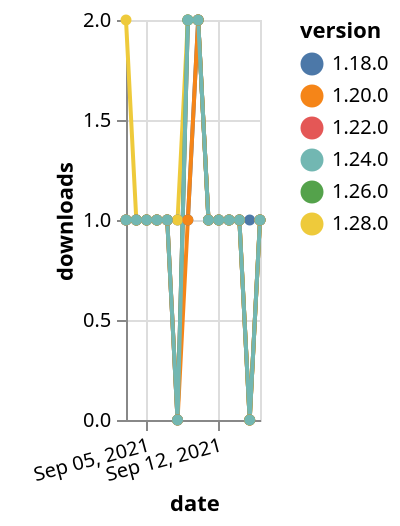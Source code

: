 {"$schema": "https://vega.github.io/schema/vega-lite/v5.json", "description": "A simple bar chart with embedded data.", "data": {"values": [{"date": "2021-09-03", "total": 221, "delta": 1, "version": "1.18.0"}, {"date": "2021-09-04", "total": 222, "delta": 1, "version": "1.18.0"}, {"date": "2021-09-05", "total": 223, "delta": 1, "version": "1.18.0"}, {"date": "2021-09-06", "total": 224, "delta": 1, "version": "1.18.0"}, {"date": "2021-09-07", "total": 225, "delta": 1, "version": "1.18.0"}, {"date": "2021-09-08", "total": 226, "delta": 1, "version": "1.18.0"}, {"date": "2021-09-09", "total": 227, "delta": 1, "version": "1.18.0"}, {"date": "2021-09-10", "total": 229, "delta": 2, "version": "1.18.0"}, {"date": "2021-09-11", "total": 230, "delta": 1, "version": "1.18.0"}, {"date": "2021-09-12", "total": 231, "delta": 1, "version": "1.18.0"}, {"date": "2021-09-13", "total": 232, "delta": 1, "version": "1.18.0"}, {"date": "2021-09-14", "total": 233, "delta": 1, "version": "1.18.0"}, {"date": "2021-09-15", "total": 234, "delta": 1, "version": "1.18.0"}, {"date": "2021-09-16", "total": 235, "delta": 1, "version": "1.18.0"}, {"date": "2021-09-03", "total": 164, "delta": 1, "version": "1.22.0"}, {"date": "2021-09-04", "total": 165, "delta": 1, "version": "1.22.0"}, {"date": "2021-09-05", "total": 166, "delta": 1, "version": "1.22.0"}, {"date": "2021-09-06", "total": 167, "delta": 1, "version": "1.22.0"}, {"date": "2021-09-07", "total": 168, "delta": 1, "version": "1.22.0"}, {"date": "2021-09-08", "total": 168, "delta": 0, "version": "1.22.0"}, {"date": "2021-09-09", "total": 170, "delta": 2, "version": "1.22.0"}, {"date": "2021-09-10", "total": 172, "delta": 2, "version": "1.22.0"}, {"date": "2021-09-11", "total": 173, "delta": 1, "version": "1.22.0"}, {"date": "2021-09-12", "total": 174, "delta": 1, "version": "1.22.0"}, {"date": "2021-09-13", "total": 175, "delta": 1, "version": "1.22.0"}, {"date": "2021-09-14", "total": 176, "delta": 1, "version": "1.22.0"}, {"date": "2021-09-15", "total": 176, "delta": 0, "version": "1.22.0"}, {"date": "2021-09-16", "total": 177, "delta": 1, "version": "1.22.0"}, {"date": "2021-09-03", "total": 116, "delta": 2, "version": "1.28.0"}, {"date": "2021-09-04", "total": 117, "delta": 1, "version": "1.28.0"}, {"date": "2021-09-05", "total": 118, "delta": 1, "version": "1.28.0"}, {"date": "2021-09-06", "total": 119, "delta": 1, "version": "1.28.0"}, {"date": "2021-09-07", "total": 120, "delta": 1, "version": "1.28.0"}, {"date": "2021-09-08", "total": 121, "delta": 1, "version": "1.28.0"}, {"date": "2021-09-09", "total": 123, "delta": 2, "version": "1.28.0"}, {"date": "2021-09-10", "total": 125, "delta": 2, "version": "1.28.0"}, {"date": "2021-09-11", "total": 126, "delta": 1, "version": "1.28.0"}, {"date": "2021-09-12", "total": 127, "delta": 1, "version": "1.28.0"}, {"date": "2021-09-13", "total": 128, "delta": 1, "version": "1.28.0"}, {"date": "2021-09-14", "total": 129, "delta": 1, "version": "1.28.0"}, {"date": "2021-09-15", "total": 129, "delta": 0, "version": "1.28.0"}, {"date": "2021-09-16", "total": 130, "delta": 1, "version": "1.28.0"}, {"date": "2021-09-03", "total": 167, "delta": 1, "version": "1.26.0"}, {"date": "2021-09-04", "total": 168, "delta": 1, "version": "1.26.0"}, {"date": "2021-09-05", "total": 169, "delta": 1, "version": "1.26.0"}, {"date": "2021-09-06", "total": 170, "delta": 1, "version": "1.26.0"}, {"date": "2021-09-07", "total": 171, "delta": 1, "version": "1.26.0"}, {"date": "2021-09-08", "total": 171, "delta": 0, "version": "1.26.0"}, {"date": "2021-09-09", "total": 173, "delta": 2, "version": "1.26.0"}, {"date": "2021-09-10", "total": 175, "delta": 2, "version": "1.26.0"}, {"date": "2021-09-11", "total": 176, "delta": 1, "version": "1.26.0"}, {"date": "2021-09-12", "total": 177, "delta": 1, "version": "1.26.0"}, {"date": "2021-09-13", "total": 178, "delta": 1, "version": "1.26.0"}, {"date": "2021-09-14", "total": 179, "delta": 1, "version": "1.26.0"}, {"date": "2021-09-15", "total": 179, "delta": 0, "version": "1.26.0"}, {"date": "2021-09-16", "total": 180, "delta": 1, "version": "1.26.0"}, {"date": "2021-09-03", "total": 181, "delta": 1, "version": "1.20.0"}, {"date": "2021-09-04", "total": 182, "delta": 1, "version": "1.20.0"}, {"date": "2021-09-05", "total": 183, "delta": 1, "version": "1.20.0"}, {"date": "2021-09-06", "total": 184, "delta": 1, "version": "1.20.0"}, {"date": "2021-09-07", "total": 185, "delta": 1, "version": "1.20.0"}, {"date": "2021-09-08", "total": 185, "delta": 0, "version": "1.20.0"}, {"date": "2021-09-09", "total": 186, "delta": 1, "version": "1.20.0"}, {"date": "2021-09-10", "total": 188, "delta": 2, "version": "1.20.0"}, {"date": "2021-09-11", "total": 189, "delta": 1, "version": "1.20.0"}, {"date": "2021-09-12", "total": 190, "delta": 1, "version": "1.20.0"}, {"date": "2021-09-13", "total": 191, "delta": 1, "version": "1.20.0"}, {"date": "2021-09-14", "total": 192, "delta": 1, "version": "1.20.0"}, {"date": "2021-09-15", "total": 192, "delta": 0, "version": "1.20.0"}, {"date": "2021-09-16", "total": 193, "delta": 1, "version": "1.20.0"}, {"date": "2021-09-03", "total": 145, "delta": 1, "version": "1.24.0"}, {"date": "2021-09-04", "total": 146, "delta": 1, "version": "1.24.0"}, {"date": "2021-09-05", "total": 147, "delta": 1, "version": "1.24.0"}, {"date": "2021-09-06", "total": 148, "delta": 1, "version": "1.24.0"}, {"date": "2021-09-07", "total": 149, "delta": 1, "version": "1.24.0"}, {"date": "2021-09-08", "total": 149, "delta": 0, "version": "1.24.0"}, {"date": "2021-09-09", "total": 151, "delta": 2, "version": "1.24.0"}, {"date": "2021-09-10", "total": 153, "delta": 2, "version": "1.24.0"}, {"date": "2021-09-11", "total": 154, "delta": 1, "version": "1.24.0"}, {"date": "2021-09-12", "total": 155, "delta": 1, "version": "1.24.0"}, {"date": "2021-09-13", "total": 156, "delta": 1, "version": "1.24.0"}, {"date": "2021-09-14", "total": 157, "delta": 1, "version": "1.24.0"}, {"date": "2021-09-15", "total": 157, "delta": 0, "version": "1.24.0"}, {"date": "2021-09-16", "total": 158, "delta": 1, "version": "1.24.0"}]}, "width": "container", "mark": {"type": "line", "point": {"filled": true}}, "encoding": {"x": {"field": "date", "type": "temporal", "timeUnit": "yearmonthdate", "title": "date", "axis": {"labelAngle": -15}}, "y": {"field": "delta", "type": "quantitative", "title": "downloads"}, "color": {"field": "version", "type": "nominal"}, "tooltip": {"field": "delta"}}}